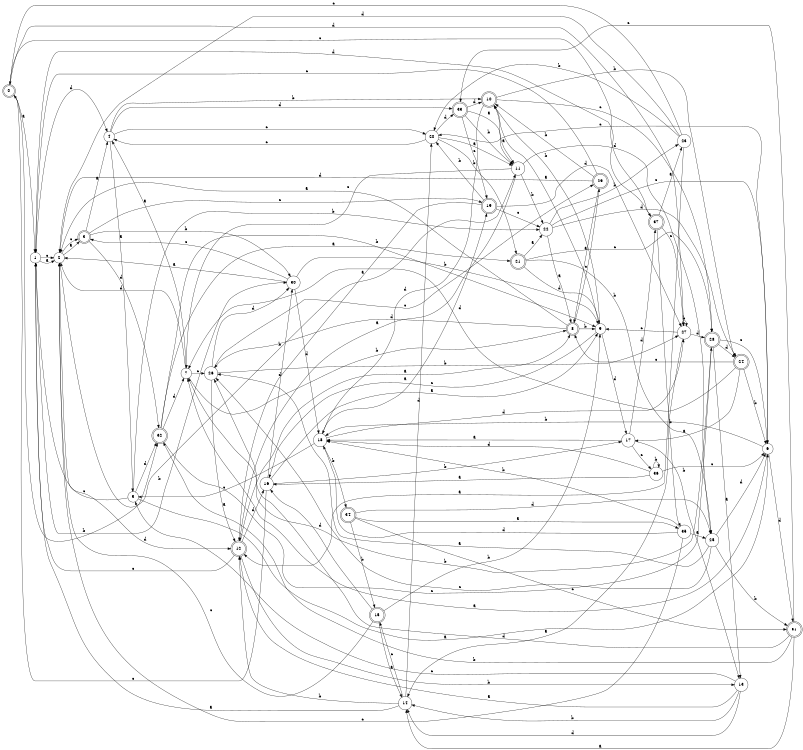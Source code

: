 digraph n31_2 {
__start0 [label="" shape="none"];

rankdir=LR;
size="8,5";

s0 [style="rounded,filled", color="black", fillcolor="white" shape="doublecircle", label="0"];
s1 [style="filled", color="black", fillcolor="white" shape="circle", label="1"];
s2 [style="filled", color="black", fillcolor="white" shape="circle", label="2"];
s3 [style="rounded,filled", color="black", fillcolor="white" shape="doublecircle", label="3"];
s4 [style="filled", color="black", fillcolor="white" shape="circle", label="4"];
s5 [style="filled", color="black", fillcolor="white" shape="circle", label="5"];
s6 [style="filled", color="black", fillcolor="white" shape="circle", label="6"];
s7 [style="filled", color="black", fillcolor="white" shape="circle", label="7"];
s8 [style="rounded,filled", color="black", fillcolor="white" shape="doublecircle", label="8"];
s9 [style="filled", color="black", fillcolor="white" shape="circle", label="9"];
s10 [style="rounded,filled", color="black", fillcolor="white" shape="doublecircle", label="10"];
s11 [style="filled", color="black", fillcolor="white" shape="circle", label="11"];
s12 [style="rounded,filled", color="black", fillcolor="white" shape="doublecircle", label="12"];
s13 [style="filled", color="black", fillcolor="white" shape="circle", label="13"];
s14 [style="filled", color="black", fillcolor="white" shape="circle", label="14"];
s15 [style="rounded,filled", color="black", fillcolor="white" shape="doublecircle", label="15"];
s16 [style="filled", color="black", fillcolor="white" shape="circle", label="16"];
s17 [style="filled", color="black", fillcolor="white" shape="circle", label="17"];
s18 [style="filled", color="black", fillcolor="white" shape="circle", label="18"];
s19 [style="rounded,filled", color="black", fillcolor="white" shape="doublecircle", label="19"];
s20 [style="filled", color="black", fillcolor="white" shape="circle", label="20"];
s21 [style="rounded,filled", color="black", fillcolor="white" shape="doublecircle", label="21"];
s22 [style="filled", color="black", fillcolor="white" shape="circle", label="22"];
s23 [style="filled", color="black", fillcolor="white" shape="circle", label="23"];
s24 [style="rounded,filled", color="black", fillcolor="white" shape="doublecircle", label="24"];
s25 [style="filled", color="black", fillcolor="white" shape="circle", label="25"];
s26 [style="filled", color="black", fillcolor="white" shape="circle", label="26"];
s27 [style="filled", color="black", fillcolor="white" shape="circle", label="27"];
s28 [style="rounded,filled", color="black", fillcolor="white" shape="doublecircle", label="28"];
s29 [style="rounded,filled", color="black", fillcolor="white" shape="doublecircle", label="29"];
s30 [style="filled", color="black", fillcolor="white" shape="circle", label="30"];
s31 [style="rounded,filled", color="black", fillcolor="white" shape="doublecircle", label="31"];
s32 [style="rounded,filled", color="black", fillcolor="white" shape="doublecircle", label="32"];
s33 [style="rounded,filled", color="black", fillcolor="white" shape="doublecircle", label="33"];
s34 [style="rounded,filled", color="black", fillcolor="white" shape="doublecircle", label="34"];
s35 [style="filled", color="black", fillcolor="white" shape="circle", label="35"];
s36 [style="filled", color="black", fillcolor="white" shape="circle", label="36"];
s37 [style="rounded,filled", color="black", fillcolor="white" shape="doublecircle", label="37"];
s0 -> s1 [label="a"];
s0 -> s32 [label="b"];
s0 -> s37 [label="c"];
s0 -> s27 [label="d"];
s1 -> s2 [label="a"];
s1 -> s30 [label="b"];
s1 -> s2 [label="c"];
s1 -> s4 [label="d"];
s2 -> s3 [label="a"];
s2 -> s11 [label="b"];
s2 -> s3 [label="c"];
s2 -> s12 [label="d"];
s3 -> s4 [label="a"];
s3 -> s30 [label="b"];
s3 -> s19 [label="c"];
s3 -> s32 [label="d"];
s4 -> s5 [label="a"];
s4 -> s10 [label="b"];
s4 -> s20 [label="c"];
s4 -> s33 [label="d"];
s5 -> s6 [label="a"];
s5 -> s22 [label="b"];
s5 -> s1 [label="c"];
s5 -> s32 [label="d"];
s6 -> s7 [label="a"];
s6 -> s18 [label="b"];
s6 -> s20 [label="c"];
s6 -> s31 [label="d"];
s7 -> s4 [label="a"];
s7 -> s8 [label="b"];
s7 -> s26 [label="c"];
s7 -> s2 [label="d"];
s8 -> s2 [label="a"];
s8 -> s9 [label="b"];
s8 -> s29 [label="c"];
s8 -> s26 [label="d"];
s9 -> s10 [label="a"];
s9 -> s10 [label="b"];
s9 -> s16 [label="c"];
s9 -> s17 [label="d"];
s10 -> s11 [label="a"];
s10 -> s24 [label="b"];
s10 -> s28 [label="c"];
s10 -> s18 [label="d"];
s11 -> s12 [label="a"];
s11 -> s22 [label="b"];
s11 -> s7 [label="c"];
s11 -> s25 [label="d"];
s12 -> s8 [label="a"];
s12 -> s13 [label="b"];
s12 -> s1 [label="c"];
s12 -> s16 [label="d"];
s13 -> s12 [label="a"];
s13 -> s14 [label="b"];
s13 -> s5 [label="c"];
s13 -> s14 [label="d"];
s14 -> s1 [label="a"];
s14 -> s12 [label="b"];
s14 -> s15 [label="c"];
s14 -> s20 [label="d"];
s15 -> s14 [label="a"];
s15 -> s9 [label="b"];
s15 -> s2 [label="c"];
s15 -> s16 [label="d"];
s16 -> s9 [label="a"];
s16 -> s17 [label="b"];
s16 -> s0 [label="c"];
s16 -> s30 [label="d"];
s17 -> s18 [label="a"];
s17 -> s13 [label="b"];
s17 -> s36 [label="c"];
s17 -> s37 [label="d"];
s18 -> s19 [label="a"];
s18 -> s34 [label="b"];
s18 -> s5 [label="c"];
s18 -> s27 [label="d"];
s19 -> s12 [label="a"];
s19 -> s20 [label="b"];
s19 -> s22 [label="c"];
s19 -> s27 [label="d"];
s20 -> s11 [label="a"];
s20 -> s21 [label="b"];
s20 -> s4 [label="c"];
s20 -> s33 [label="d"];
s21 -> s22 [label="a"];
s21 -> s25 [label="b"];
s21 -> s28 [label="c"];
s21 -> s9 [label="d"];
s22 -> s8 [label="a"];
s22 -> s23 [label="b"];
s22 -> s6 [label="c"];
s22 -> s24 [label="d"];
s23 -> s12 [label="a"];
s23 -> s20 [label="b"];
s23 -> s0 [label="c"];
s23 -> s2 [label="d"];
s24 -> s17 [label="a"];
s24 -> s6 [label="b"];
s24 -> s8 [label="c"];
s24 -> s7 [label="d"];
s25 -> s26 [label="a"];
s25 -> s31 [label="b"];
s25 -> s26 [label="c"];
s25 -> s6 [label="d"];
s26 -> s12 [label="a"];
s26 -> s27 [label="b"];
s26 -> s29 [label="c"];
s26 -> s30 [label="d"];
s27 -> s14 [label="a"];
s27 -> s27 [label="b"];
s27 -> s9 [label="c"];
s27 -> s28 [label="d"];
s28 -> s13 [label="a"];
s28 -> s7 [label="b"];
s28 -> s6 [label="c"];
s28 -> s24 [label="d"];
s29 -> s8 [label="a"];
s29 -> s10 [label="b"];
s29 -> s1 [label="c"];
s29 -> s2 [label="d"];
s30 -> s2 [label="a"];
s30 -> s9 [label="b"];
s30 -> s3 [label="c"];
s30 -> s18 [label="d"];
s31 -> s14 [label="a"];
s31 -> s32 [label="b"];
s31 -> s33 [label="c"];
s31 -> s26 [label="d"];
s32 -> s21 [label="a"];
s32 -> s9 [label="b"];
s32 -> s28 [label="c"];
s32 -> s7 [label="d"];
s33 -> s11 [label="a"];
s33 -> s11 [label="b"];
s33 -> s19 [label="c"];
s33 -> s10 [label="d"];
s34 -> s35 [label="a"];
s34 -> s15 [label="b"];
s34 -> s31 [label="c"];
s34 -> s25 [label="d"];
s35 -> s25 [label="a"];
s35 -> s18 [label="b"];
s35 -> s2 [label="c"];
s35 -> s18 [label="d"];
s36 -> s16 [label="a"];
s36 -> s36 [label="b"];
s36 -> s6 [label="c"];
s36 -> s18 [label="d"];
s37 -> s23 [label="a"];
s37 -> s35 [label="b"];
s37 -> s27 [label="c"];
s37 -> s1 [label="d"];

}